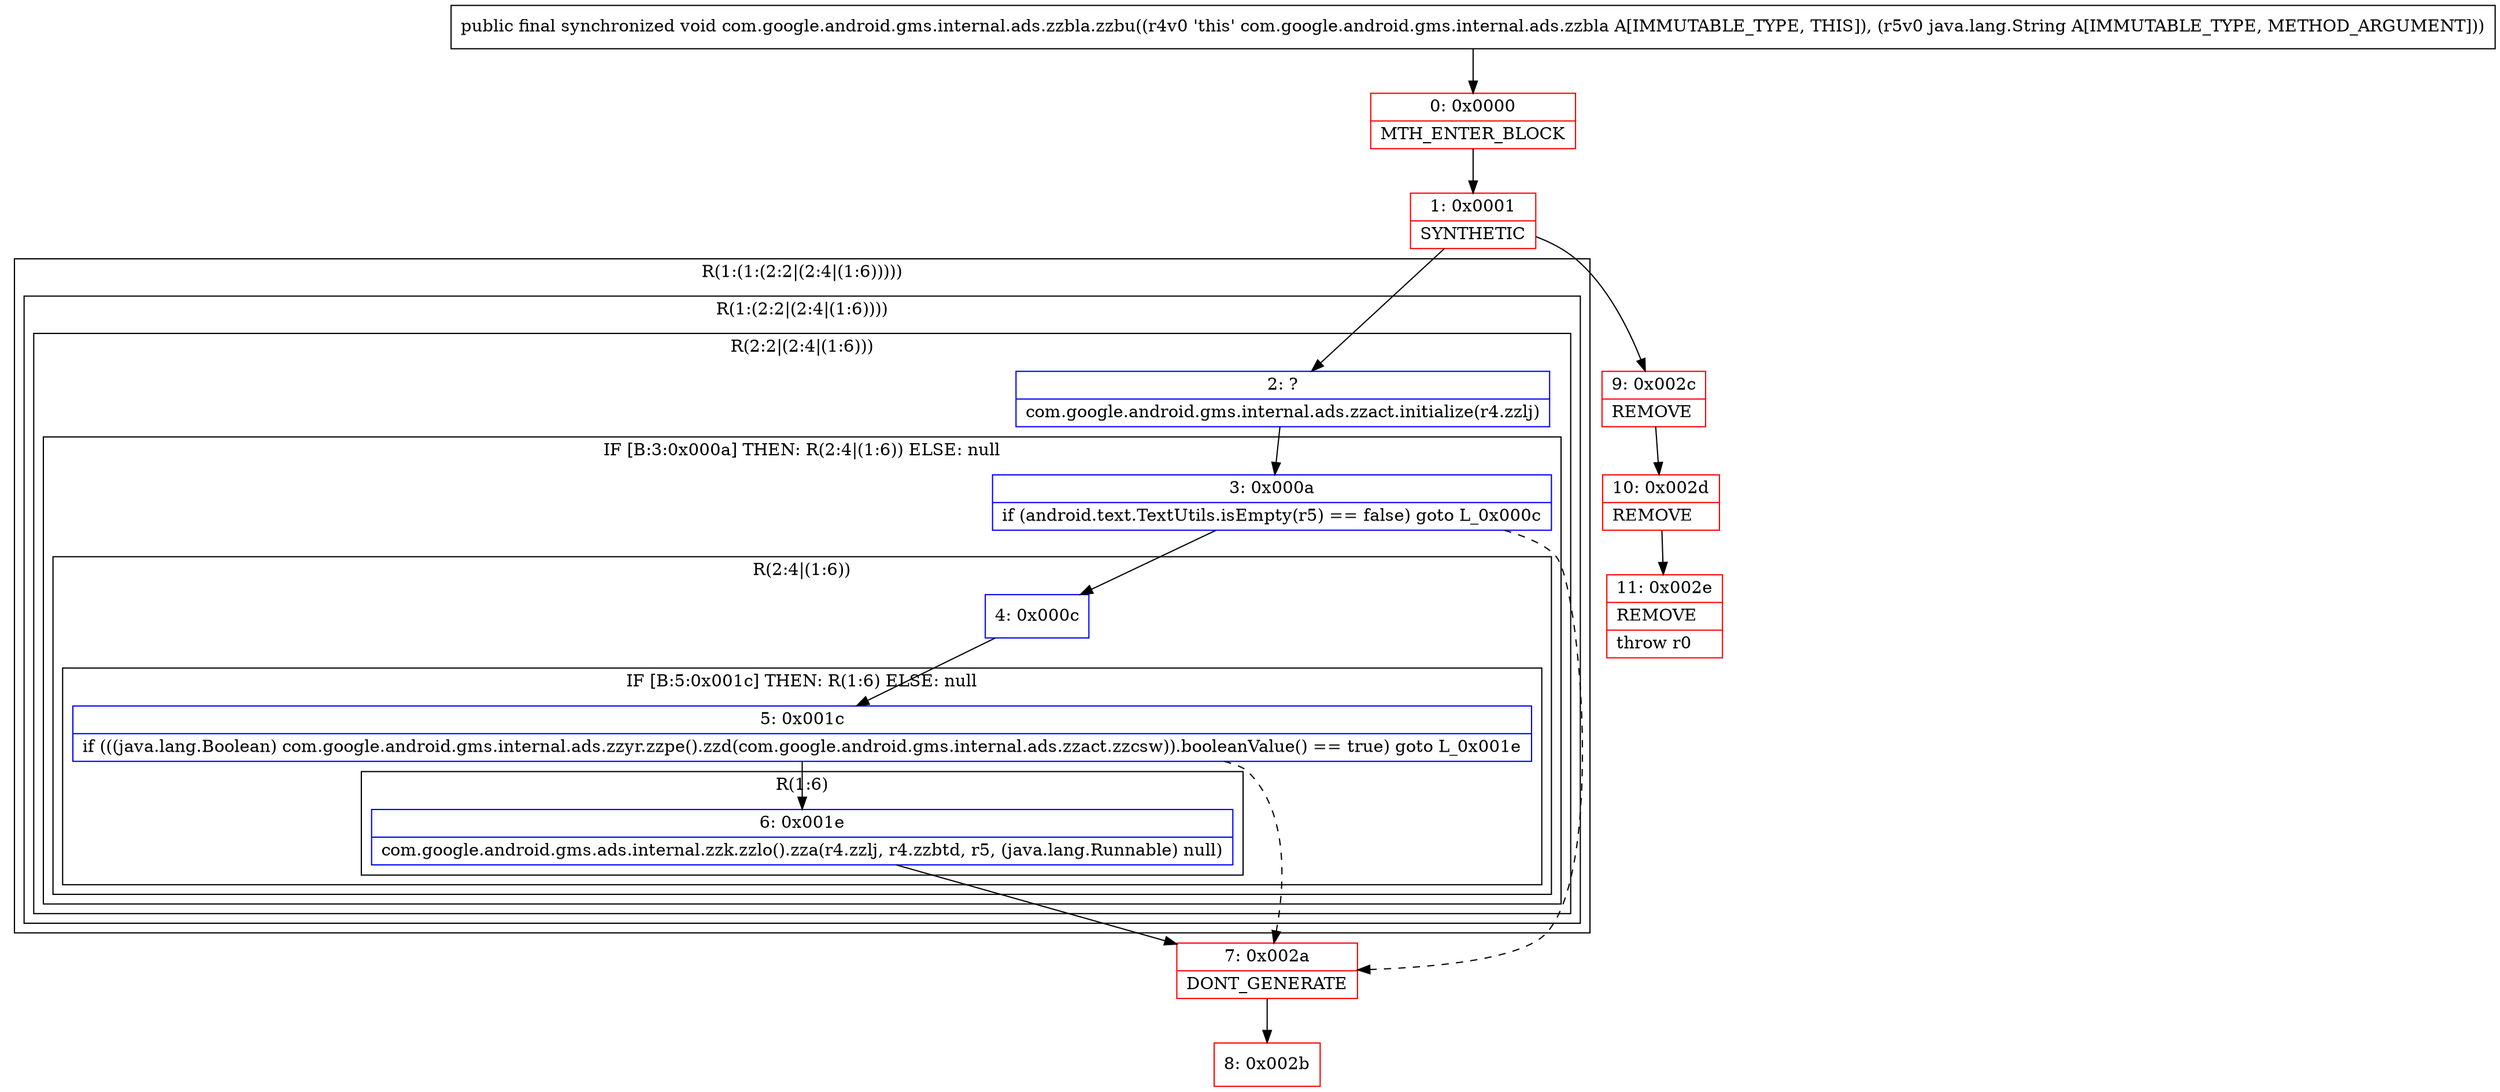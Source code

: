 digraph "CFG forcom.google.android.gms.internal.ads.zzbla.zzbu(Ljava\/lang\/String;)V" {
subgraph cluster_Region_1215486586 {
label = "R(1:(1:(2:2|(2:4|(1:6)))))";
node [shape=record,color=blue];
subgraph cluster_Region_1474565684 {
label = "R(1:(2:2|(2:4|(1:6))))";
node [shape=record,color=blue];
subgraph cluster_Region_94449023 {
label = "R(2:2|(2:4|(1:6)))";
node [shape=record,color=blue];
Node_2 [shape=record,label="{2\:\ ?|com.google.android.gms.internal.ads.zzact.initialize(r4.zzlj)\l}"];
subgraph cluster_IfRegion_426075545 {
label = "IF [B:3:0x000a] THEN: R(2:4|(1:6)) ELSE: null";
node [shape=record,color=blue];
Node_3 [shape=record,label="{3\:\ 0x000a|if (android.text.TextUtils.isEmpty(r5) == false) goto L_0x000c\l}"];
subgraph cluster_Region_1201331653 {
label = "R(2:4|(1:6))";
node [shape=record,color=blue];
Node_4 [shape=record,label="{4\:\ 0x000c}"];
subgraph cluster_IfRegion_817374900 {
label = "IF [B:5:0x001c] THEN: R(1:6) ELSE: null";
node [shape=record,color=blue];
Node_5 [shape=record,label="{5\:\ 0x001c|if (((java.lang.Boolean) com.google.android.gms.internal.ads.zzyr.zzpe().zzd(com.google.android.gms.internal.ads.zzact.zzcsw)).booleanValue() == true) goto L_0x001e\l}"];
subgraph cluster_Region_1014902537 {
label = "R(1:6)";
node [shape=record,color=blue];
Node_6 [shape=record,label="{6\:\ 0x001e|com.google.android.gms.ads.internal.zzk.zzlo().zza(r4.zzlj, r4.zzbtd, r5, (java.lang.Runnable) null)\l}"];
}
}
}
}
}
}
}
Node_0 [shape=record,color=red,label="{0\:\ 0x0000|MTH_ENTER_BLOCK\l}"];
Node_1 [shape=record,color=red,label="{1\:\ 0x0001|SYNTHETIC\l}"];
Node_7 [shape=record,color=red,label="{7\:\ 0x002a|DONT_GENERATE\l}"];
Node_8 [shape=record,color=red,label="{8\:\ 0x002b}"];
Node_9 [shape=record,color=red,label="{9\:\ 0x002c|REMOVE\l}"];
Node_10 [shape=record,color=red,label="{10\:\ 0x002d|REMOVE\l}"];
Node_11 [shape=record,color=red,label="{11\:\ 0x002e|REMOVE\l|throw r0\l}"];
MethodNode[shape=record,label="{public final synchronized void com.google.android.gms.internal.ads.zzbla.zzbu((r4v0 'this' com.google.android.gms.internal.ads.zzbla A[IMMUTABLE_TYPE, THIS]), (r5v0 java.lang.String A[IMMUTABLE_TYPE, METHOD_ARGUMENT])) }"];
MethodNode -> Node_0;
Node_2 -> Node_3;
Node_3 -> Node_4;
Node_3 -> Node_7[style=dashed];
Node_4 -> Node_5;
Node_5 -> Node_6;
Node_5 -> Node_7[style=dashed];
Node_6 -> Node_7;
Node_0 -> Node_1;
Node_1 -> Node_2;
Node_1 -> Node_9;
Node_7 -> Node_8;
Node_9 -> Node_10;
Node_10 -> Node_11;
}

